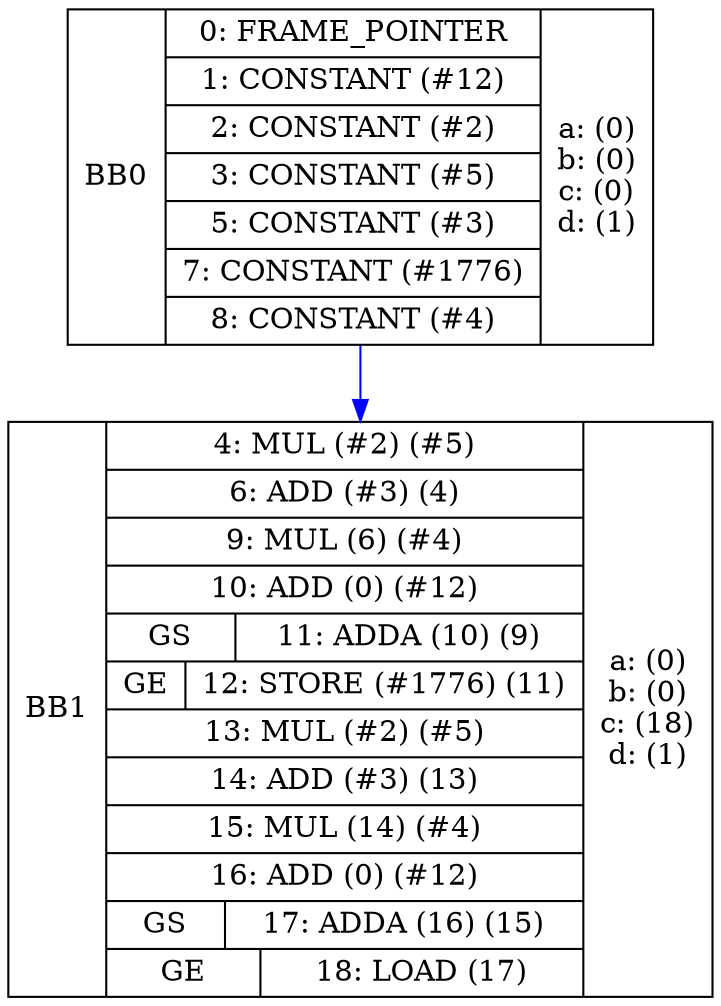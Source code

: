 digraph G {bb0[shape=record, label="<b>BB0 | {0: FRAME_POINTER|1: CONSTANT (#12)|2: CONSTANT (#2)|3: CONSTANT (#5)|5: CONSTANT (#3)|7: CONSTANT (#1776)|8: CONSTANT (#4)} | a: (0)\nb: (0)\nc: (0)\nd: (1)\n"]bb1[shape=record, label="<b>BB1 | {4: MUL (#2)  (#5)|6: ADD (#3)  (4)|9: MUL (6)  (#4)|10: ADD (0)  (#12)|{ GS |11: ADDA (10)  (9)}|{ GE |12: STORE (#1776)  (11)}|13: MUL (#2)  (#5)|14: ADD (#3)  (13)|15: MUL (14)  (#4)|16: ADD (0)  (#12)|{ GS |17: ADDA (16)  (15)}|{ GE |18: LOAD (17)}} | a: (0)\nb: (0)\nc: (18)\nd: (1)\n"]bb0:s -> bb1:n[color="blue"];}
